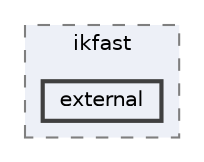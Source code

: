 digraph "tesseract_kinematics/ikfast/include/tesseract_kinematics/ikfast/external"
{
 // LATEX_PDF_SIZE
  bgcolor="transparent";
  edge [fontname=Helvetica,fontsize=10,labelfontname=Helvetica,labelfontsize=10];
  node [fontname=Helvetica,fontsize=10,shape=box,height=0.2,width=0.4];
  compound=true
  subgraph clusterdir_caff86a8987631874449d534b7a92a3c {
    graph [ bgcolor="#edf0f7", pencolor="grey50", label="ikfast", fontname=Helvetica,fontsize=10 style="filled,dashed", URL="dir_caff86a8987631874449d534b7a92a3c.html",tooltip=""]
  dir_b2cfb30b2f229ca5ffd4a0b269031f4d [label="external", fillcolor="#edf0f7", color="grey25", style="filled,bold", URL="dir_b2cfb30b2f229ca5ffd4a0b269031f4d.html",tooltip=""];
  }
}
